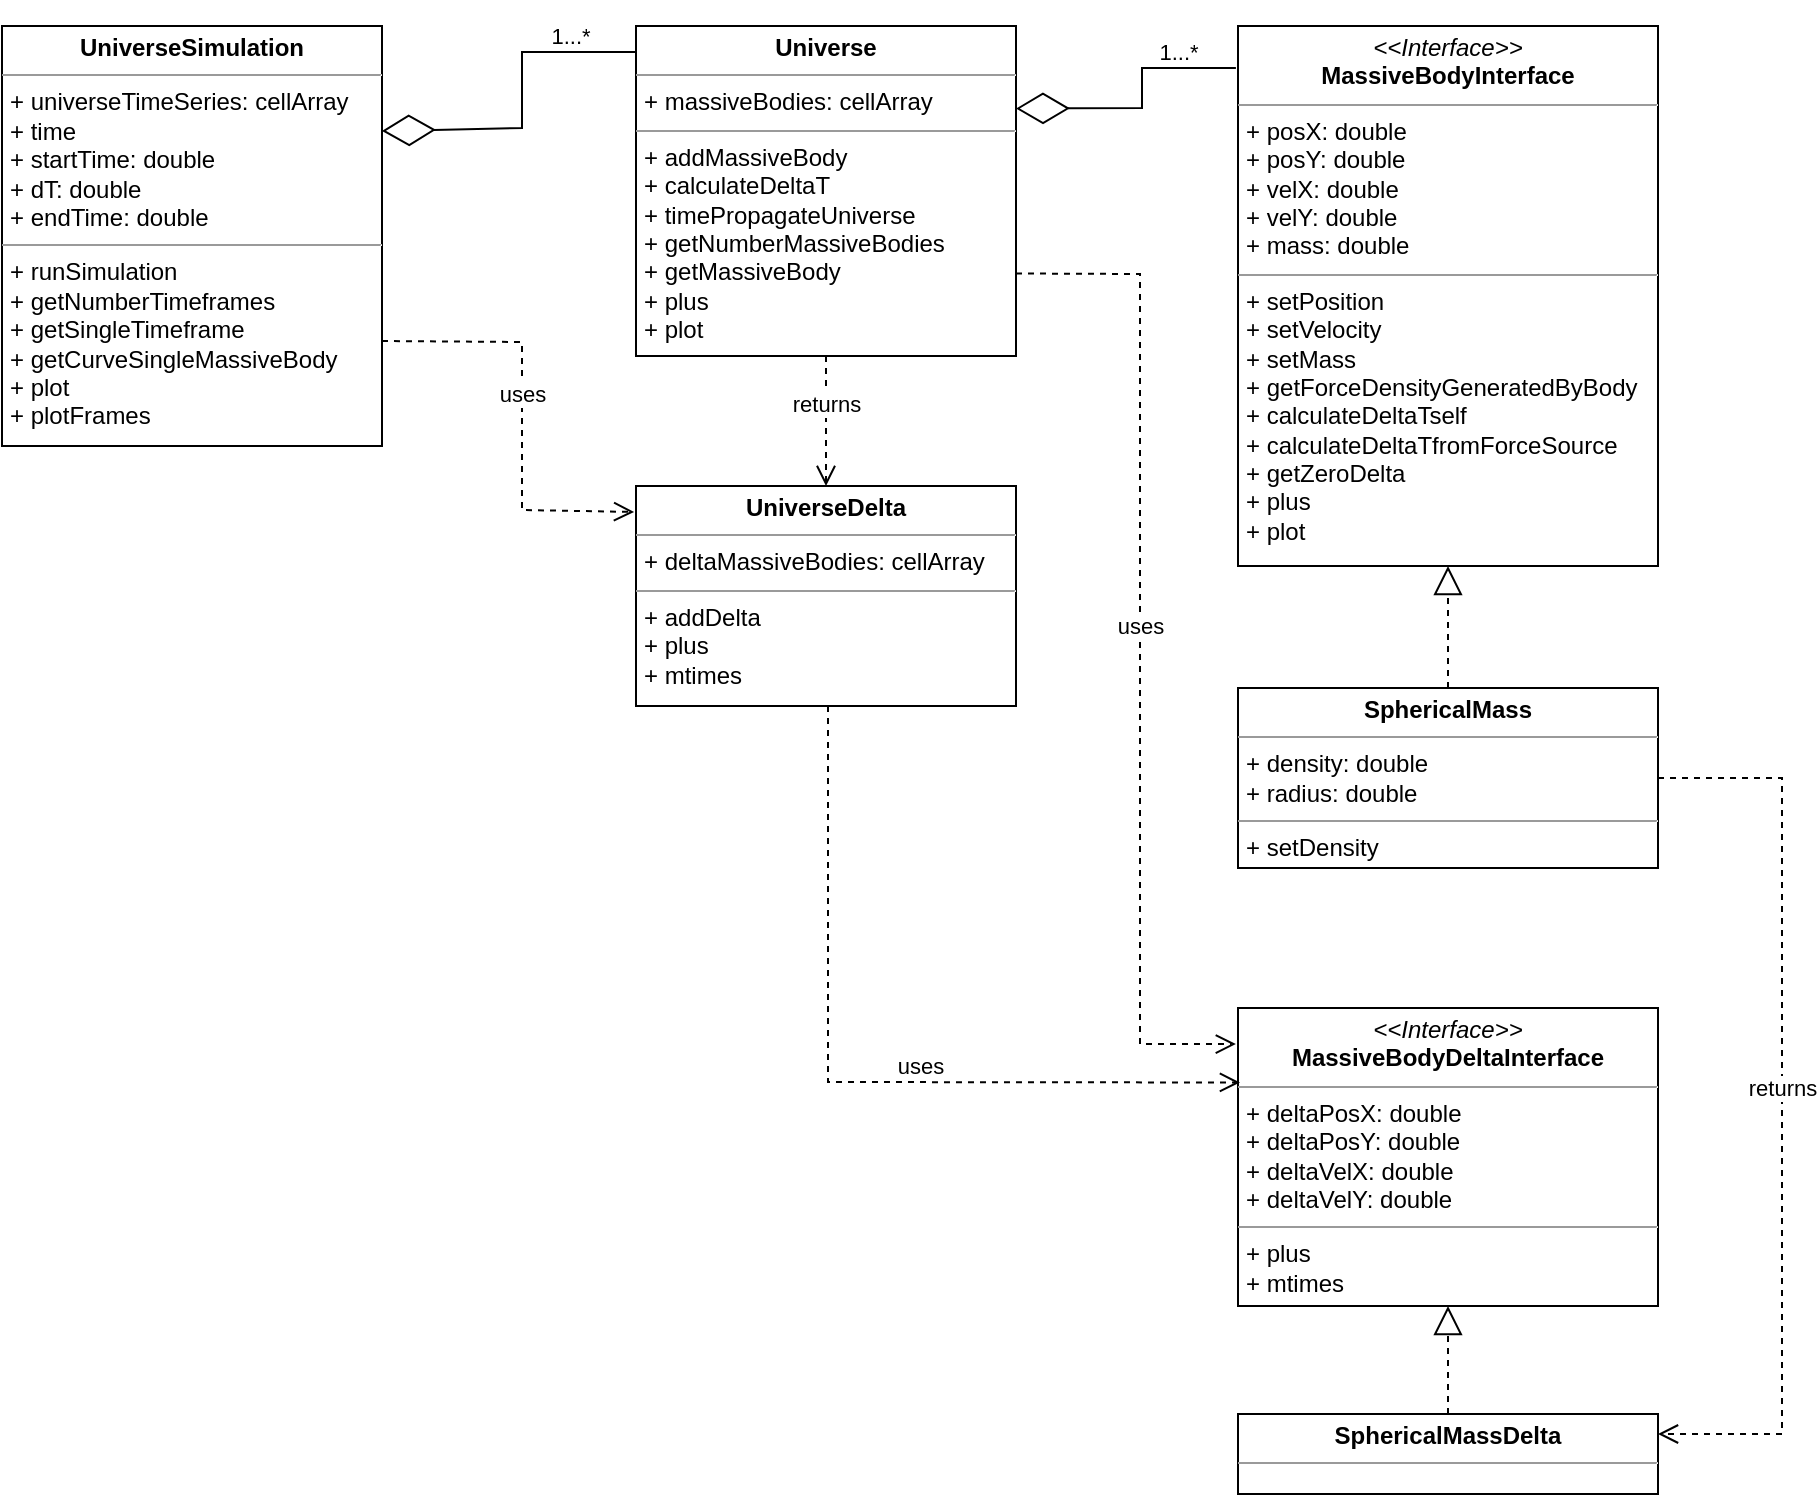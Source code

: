 <mxfile version="26.0.16">
  <diagram name="Page-1" id="c4acf3e9-155e-7222-9cf6-157b1a14988f">
    <mxGraphModel dx="1434" dy="964" grid="1" gridSize="10" guides="1" tooltips="1" connect="1" arrows="1" fold="1" page="1" pageScale="1" pageWidth="1169" pageHeight="827" background="none" math="0" shadow="0">
      <root>
        <mxCell id="0" />
        <mxCell id="1" parent="0" />
        <mxCell id="5d2195bd80daf111-18" value="&lt;p style=&quot;margin:0px;margin-top:4px;text-align:center;&quot;&gt;&lt;i&gt;&amp;lt;&amp;lt;Interface&amp;gt;&amp;gt;&lt;/i&gt;&lt;br&gt;&lt;b&gt;MassiveBodyInterface&lt;/b&gt;&lt;/p&gt;&lt;hr size=&quot;1&quot;&gt;&lt;p style=&quot;margin:0px;margin-left:4px;&quot;&gt;+ posX: double&lt;br&gt;+ posY: double&lt;/p&gt;&lt;p style=&quot;margin:0px;margin-left:4px;&quot;&gt;+ velX: double&lt;/p&gt;&lt;p style=&quot;margin:0px;margin-left:4px;&quot;&gt;+ velY: double&lt;/p&gt;&lt;p style=&quot;margin:0px;margin-left:4px;&quot;&gt;+ mass: double&lt;/p&gt;&lt;hr size=&quot;1&quot;&gt;&lt;p style=&quot;margin:0px;margin-left:4px;&quot;&gt;+ setPosition&lt;br&gt;+ setVelocity&lt;/p&gt;&lt;p style=&quot;margin:0px;margin-left:4px;&quot;&gt;+ setMass&lt;/p&gt;&lt;p style=&quot;margin:0px;margin-left:4px;&quot;&gt;+ getForceDensityGeneratedByBody&lt;/p&gt;&lt;p style=&quot;margin:0px;margin-left:4px;&quot;&gt;+ calculateDeltaTself&lt;/p&gt;&lt;p style=&quot;margin:0px;margin-left:4px;&quot;&gt;+ calculateDeltaTfromForceSource&lt;/p&gt;&lt;p style=&quot;margin:0px;margin-left:4px;&quot;&gt;+ getZeroDelta&lt;/p&gt;&lt;p style=&quot;margin:0px;margin-left:4px;&quot;&gt;+ plus&lt;/p&gt;&lt;p style=&quot;margin:0px;margin-left:4px;&quot;&gt;+ plot&lt;/p&gt;" style="verticalAlign=top;align=left;overflow=fill;fontSize=12;fontFamily=Helvetica;html=1;rounded=0;shadow=0;comic=0;labelBackgroundColor=none;strokeWidth=1" parent="1" vertex="1">
          <mxGeometry x="769" y="71" width="210" height="270" as="geometry" />
        </mxCell>
        <mxCell id="El3f8Gilt0Mx3Fm2QTyY-2" value="&lt;p style=&quot;margin:0px;margin-top:4px;text-align:center;&quot;&gt;&lt;b&gt;SphericalMass&lt;/b&gt;&lt;/p&gt;&lt;hr size=&quot;1&quot;&gt;&lt;p style=&quot;margin:0px;margin-left:4px;&quot;&gt;+ density: double&lt;br&gt;+ radius: double&lt;/p&gt;&lt;hr size=&quot;1&quot;&gt;&lt;p style=&quot;margin:0px;margin-left:4px;&quot;&gt;+ setDensity&lt;/p&gt;" style="verticalAlign=top;align=left;overflow=fill;fontSize=12;fontFamily=Helvetica;html=1;rounded=0;shadow=0;comic=0;labelBackgroundColor=none;strokeWidth=1" parent="1" vertex="1">
          <mxGeometry x="769" y="402" width="210" height="90" as="geometry" />
        </mxCell>
        <mxCell id="El3f8Gilt0Mx3Fm2QTyY-3" value="&lt;p style=&quot;margin:0px;margin-top:4px;text-align:center;&quot;&gt;&lt;i&gt;&amp;lt;&amp;lt;Interface&amp;gt;&amp;gt;&lt;/i&gt;&lt;br&gt;&lt;b&gt;MassiveBodyDeltaInterface&lt;/b&gt;&lt;/p&gt;&lt;hr size=&quot;1&quot;&gt;&lt;p style=&quot;margin:0px;margin-left:4px;&quot;&gt;+ deltaPosX: double&lt;/p&gt;&lt;p style=&quot;margin:0px;margin-left:4px;&quot;&gt;+ deltaPosY: double&lt;/p&gt;&lt;p style=&quot;margin:0px;margin-left:4px;&quot;&gt;+ deltaVelX: double&lt;/p&gt;&lt;p style=&quot;margin:0px;margin-left:4px;&quot;&gt;+ deltaVelY: double&lt;/p&gt;&lt;hr size=&quot;1&quot;&gt;&lt;p style=&quot;margin:0px;margin-left:4px;&quot;&gt;+ plus&lt;br&gt;+ mtimes&lt;/p&gt;" style="verticalAlign=top;align=left;overflow=fill;fontSize=12;fontFamily=Helvetica;html=1;rounded=0;shadow=0;comic=0;labelBackgroundColor=none;strokeWidth=1" parent="1" vertex="1">
          <mxGeometry x="769" y="562" width="210" height="149" as="geometry" />
        </mxCell>
        <mxCell id="El3f8Gilt0Mx3Fm2QTyY-4" value="&lt;p style=&quot;margin:0px;margin-top:4px;text-align:center;&quot;&gt;&lt;b&gt;SphericalMassDelta&lt;/b&gt;&lt;/p&gt;&lt;hr size=&quot;1&quot;&gt;&lt;p style=&quot;margin:0px;margin-left:4px;&quot;&gt;&lt;br&gt;&lt;/p&gt;" style="verticalAlign=top;align=left;overflow=fill;fontSize=12;fontFamily=Helvetica;html=1;rounded=0;shadow=0;comic=0;labelBackgroundColor=none;strokeWidth=1" parent="1" vertex="1">
          <mxGeometry x="769" y="765" width="210" height="40" as="geometry" />
        </mxCell>
        <mxCell id="El3f8Gilt0Mx3Fm2QTyY-5" value="&lt;p style=&quot;margin:0px;margin-top:4px;text-align:center;&quot;&gt;&lt;b&gt;Universe&lt;/b&gt;&lt;/p&gt;&lt;hr size=&quot;1&quot;&gt;&lt;p style=&quot;margin:0px;margin-left:4px;&quot;&gt;+ massiveBodies: cellArray&lt;/p&gt;&lt;hr size=&quot;1&quot;&gt;&lt;p style=&quot;margin:0px;margin-left:4px;&quot;&gt;+ addMassiveBody&lt;/p&gt;&lt;p style=&quot;margin:0px;margin-left:4px;&quot;&gt;+ calculateDeltaT&lt;/p&gt;&lt;p style=&quot;margin:0px;margin-left:4px;&quot;&gt;+ timePropagateUniverse&lt;/p&gt;&lt;p style=&quot;margin:0px;margin-left:4px;&quot;&gt;+ getNumberMassiveBodies&lt;/p&gt;&lt;p style=&quot;margin:0px;margin-left:4px;&quot;&gt;+ getMassiveBody&lt;/p&gt;&lt;p style=&quot;margin:0px;margin-left:4px;&quot;&gt;+ plus&lt;/p&gt;&lt;p style=&quot;margin:0px;margin-left:4px;&quot;&gt;+ plot&lt;/p&gt;" style="verticalAlign=top;align=left;overflow=fill;fontSize=12;fontFamily=Helvetica;html=1;rounded=0;shadow=0;comic=0;labelBackgroundColor=none;strokeWidth=1" parent="1" vertex="1">
          <mxGeometry x="468" y="71" width="190" height="165" as="geometry" />
        </mxCell>
        <mxCell id="El3f8Gilt0Mx3Fm2QTyY-6" value="&lt;p style=&quot;margin:0px;margin-top:4px;text-align:center;&quot;&gt;&lt;b&gt;UniverseDelta&lt;/b&gt;&lt;/p&gt;&lt;hr size=&quot;1&quot;&gt;&lt;p style=&quot;margin:0px;margin-left:4px;&quot;&gt;+ deltaMassiveBodies: cellArray&lt;/p&gt;&lt;hr size=&quot;1&quot;&gt;&lt;p style=&quot;margin:0px;margin-left:4px;&quot;&gt;+ addDelta&lt;/p&gt;&lt;p style=&quot;margin:0px;margin-left:4px;&quot;&gt;+ plus&lt;/p&gt;&lt;p style=&quot;margin:0px;margin-left:4px;&quot;&gt;+ mtimes&lt;/p&gt;&lt;p style=&quot;margin:0px;margin-left:4px;&quot;&gt;&lt;br&gt;&lt;/p&gt;" style="verticalAlign=top;align=left;overflow=fill;fontSize=12;fontFamily=Helvetica;html=1;rounded=0;shadow=0;comic=0;labelBackgroundColor=none;strokeWidth=1" parent="1" vertex="1">
          <mxGeometry x="468" y="301" width="190" height="110" as="geometry" />
        </mxCell>
        <mxCell id="El3f8Gilt0Mx3Fm2QTyY-7" value="&lt;p style=&quot;margin:0px;margin-top:4px;text-align:center;&quot;&gt;&lt;b&gt;UniverseSimulation&lt;/b&gt;&lt;/p&gt;&lt;hr size=&quot;1&quot;&gt;&lt;p style=&quot;margin:0px;margin-left:4px;&quot;&gt;+ universeTimeSeries: cellArray&lt;/p&gt;&lt;p style=&quot;margin:0px;margin-left:4px;&quot;&gt;+ time&lt;/p&gt;&lt;p style=&quot;margin:0px;margin-left:4px;&quot;&gt;+ startTime: double&lt;/p&gt;&lt;p style=&quot;margin:0px;margin-left:4px;&quot;&gt;+ dT: double&lt;/p&gt;&lt;p style=&quot;margin:0px;margin-left:4px;&quot;&gt;+ endTime: double&lt;/p&gt;&lt;hr size=&quot;1&quot;&gt;&lt;p style=&quot;margin:0px;margin-left:4px;&quot;&gt;+ runSimulation&lt;/p&gt;&lt;p style=&quot;margin:0px;margin-left:4px;&quot;&gt;+ getNumberTimeframes&lt;/p&gt;&lt;p style=&quot;margin:0px;margin-left:4px;&quot;&gt;+ getSingleTimeframe&lt;/p&gt;&lt;p style=&quot;margin:0px;margin-left:4px;&quot;&gt;+ getCurveSingleMassiveBody&lt;/p&gt;&lt;p style=&quot;margin:0px;margin-left:4px;&quot;&gt;+ plot&lt;/p&gt;&lt;p style=&quot;margin:0px;margin-left:4px;&quot;&gt;+ plotFrames&lt;/p&gt;" style="verticalAlign=top;align=left;overflow=fill;fontSize=12;fontFamily=Helvetica;html=1;rounded=0;shadow=0;comic=0;labelBackgroundColor=none;strokeWidth=1" parent="1" vertex="1">
          <mxGeometry x="151" y="71" width="190" height="210" as="geometry" />
        </mxCell>
        <mxCell id="El3f8Gilt0Mx3Fm2QTyY-8" value="" style="endArrow=block;dashed=1;endFill=0;endSize=12;html=1;rounded=0;exitX=0.5;exitY=0;exitDx=0;exitDy=0;entryX=0.5;entryY=1;entryDx=0;entryDy=0;" parent="1" source="El3f8Gilt0Mx3Fm2QTyY-2" target="5d2195bd80daf111-18" edge="1">
          <mxGeometry width="160" relative="1" as="geometry">
            <mxPoint x="459" y="482" as="sourcePoint" />
            <mxPoint x="619" y="482" as="targetPoint" />
          </mxGeometry>
        </mxCell>
        <mxCell id="El3f8Gilt0Mx3Fm2QTyY-10" value="" style="endArrow=block;dashed=1;endFill=0;endSize=12;html=1;rounded=0;exitX=0.5;exitY=0;exitDx=0;exitDy=0;entryX=0.5;entryY=1;entryDx=0;entryDy=0;" parent="1" source="El3f8Gilt0Mx3Fm2QTyY-4" target="El3f8Gilt0Mx3Fm2QTyY-3" edge="1">
          <mxGeometry width="160" relative="1" as="geometry">
            <mxPoint x="729" y="783" as="sourcePoint" />
            <mxPoint x="729" y="723" as="targetPoint" />
          </mxGeometry>
        </mxCell>
        <mxCell id="El3f8Gilt0Mx3Fm2QTyY-11" value="" style="endArrow=diamondThin;endFill=0;endSize=24;html=1;rounded=0;entryX=1;entryY=0.25;entryDx=0;entryDy=0;exitX=-0.005;exitY=0.078;exitDx=0;exitDy=0;exitPerimeter=0;" parent="1" source="5d2195bd80daf111-18" target="El3f8Gilt0Mx3Fm2QTyY-5" edge="1">
          <mxGeometry width="160" relative="1" as="geometry">
            <mxPoint x="499" y="302" as="sourcePoint" />
            <mxPoint x="659" y="302" as="targetPoint" />
            <Array as="points">
              <mxPoint x="721" y="92" />
              <mxPoint x="721" y="112" />
            </Array>
          </mxGeometry>
        </mxCell>
        <mxCell id="El3f8Gilt0Mx3Fm2QTyY-21" value="1...*" style="edgeLabel;html=1;align=center;verticalAlign=middle;resizable=0;points=[];" parent="El3f8Gilt0Mx3Fm2QTyY-11" vertex="1" connectable="0">
          <mxGeometry x="-0.554" y="2" relative="1" as="geometry">
            <mxPoint y="-10" as="offset" />
          </mxGeometry>
        </mxCell>
        <mxCell id="El3f8Gilt0Mx3Fm2QTyY-14" value="returns" style="html=1;verticalAlign=bottom;endArrow=open;dashed=1;endSize=8;curved=0;rounded=0;entryX=0.5;entryY=0;entryDx=0;entryDy=0;exitX=0.5;exitY=1;exitDx=0;exitDy=0;" parent="1" source="El3f8Gilt0Mx3Fm2QTyY-5" target="El3f8Gilt0Mx3Fm2QTyY-6" edge="1">
          <mxGeometry relative="1" as="geometry">
            <mxPoint x="721" y="131" as="sourcePoint" />
            <mxPoint x="641" y="131" as="targetPoint" />
          </mxGeometry>
        </mxCell>
        <mxCell id="El3f8Gilt0Mx3Fm2QTyY-15" value="" style="endArrow=diamondThin;endFill=0;endSize=24;html=1;rounded=0;entryX=1;entryY=0.25;entryDx=0;entryDy=0;exitX=0;exitY=0.079;exitDx=0;exitDy=0;exitPerimeter=0;" parent="1" source="El3f8Gilt0Mx3Fm2QTyY-5" target="El3f8Gilt0Mx3Fm2QTyY-7" edge="1">
          <mxGeometry width="160" relative="1" as="geometry">
            <mxPoint x="601" y="452" as="sourcePoint" />
            <mxPoint x="761" y="452" as="targetPoint" />
            <Array as="points">
              <mxPoint x="411" y="84" />
              <mxPoint x="411" y="122" />
            </Array>
          </mxGeometry>
        </mxCell>
        <mxCell id="El3f8Gilt0Mx3Fm2QTyY-20" value="1...*" style="edgeLabel;html=1;align=center;verticalAlign=middle;resizable=0;points=[];" parent="El3f8Gilt0Mx3Fm2QTyY-15" vertex="1" connectable="0">
          <mxGeometry x="-0.6" y="2" relative="1" as="geometry">
            <mxPoint y="-10" as="offset" />
          </mxGeometry>
        </mxCell>
        <mxCell id="El3f8Gilt0Mx3Fm2QTyY-16" value="uses" style="html=1;verticalAlign=bottom;endArrow=open;dashed=1;endSize=8;curved=0;rounded=0;exitX=1;exitY=0.75;exitDx=0;exitDy=0;entryX=-0.005;entryY=0.118;entryDx=0;entryDy=0;entryPerimeter=0;" parent="1" source="El3f8Gilt0Mx3Fm2QTyY-7" target="El3f8Gilt0Mx3Fm2QTyY-6" edge="1">
          <mxGeometry relative="1" as="geometry">
            <mxPoint x="721" y="263" as="sourcePoint" />
            <mxPoint x="641" y="263" as="targetPoint" />
            <Array as="points">
              <mxPoint x="411" y="229" />
              <mxPoint x="411" y="313" />
            </Array>
          </mxGeometry>
        </mxCell>
        <mxCell id="El3f8Gilt0Mx3Fm2QTyY-18" value="returns" style="html=1;verticalAlign=bottom;endArrow=open;dashed=1;endSize=8;curved=0;rounded=0;exitX=1;exitY=0.5;exitDx=0;exitDy=0;entryX=1;entryY=0.25;entryDx=0;entryDy=0;" parent="1" source="El3f8Gilt0Mx3Fm2QTyY-2" target="El3f8Gilt0Mx3Fm2QTyY-4" edge="1">
          <mxGeometry relative="1" as="geometry">
            <mxPoint x="721" y="400" as="sourcePoint" />
            <mxPoint x="641" y="400" as="targetPoint" />
            <Array as="points">
              <mxPoint x="1041" y="447" />
              <mxPoint x="1041" y="775" />
            </Array>
          </mxGeometry>
        </mxCell>
        <mxCell id="El3f8Gilt0Mx3Fm2QTyY-19" value="uses" style="html=1;verticalAlign=bottom;endArrow=open;dashed=1;endSize=8;curved=0;rounded=0;exitX=0.5;exitY=1;exitDx=0;exitDy=0;entryX=0;entryY=0.25;entryDx=0;entryDy=0;" parent="1" edge="1">
          <mxGeometry x="0.188" y="-1" relative="1" as="geometry">
            <mxPoint x="564" y="411" as="sourcePoint" />
            <mxPoint x="770" y="599.25" as="targetPoint" />
            <Array as="points">
              <mxPoint x="564" y="599" />
            </Array>
            <mxPoint as="offset" />
          </mxGeometry>
        </mxCell>
        <mxCell id="n1Qlup1lH8y5AM4F9hAU-1" value="uses" style="html=1;verticalAlign=bottom;endArrow=open;dashed=1;endSize=8;curved=0;rounded=0;exitX=1;exitY=0.75;exitDx=0;exitDy=0;entryX=-0.005;entryY=0.121;entryDx=0;entryDy=0;entryPerimeter=0;" edge="1" parent="1" source="El3f8Gilt0Mx3Fm2QTyY-5" target="El3f8Gilt0Mx3Fm2QTyY-3">
          <mxGeometry relative="1" as="geometry">
            <mxPoint x="620" y="490" as="sourcePoint" />
            <mxPoint x="700" y="540" as="targetPoint" />
            <Array as="points">
              <mxPoint x="720" y="195" />
              <mxPoint x="720" y="580" />
            </Array>
          </mxGeometry>
        </mxCell>
      </root>
    </mxGraphModel>
  </diagram>
</mxfile>
